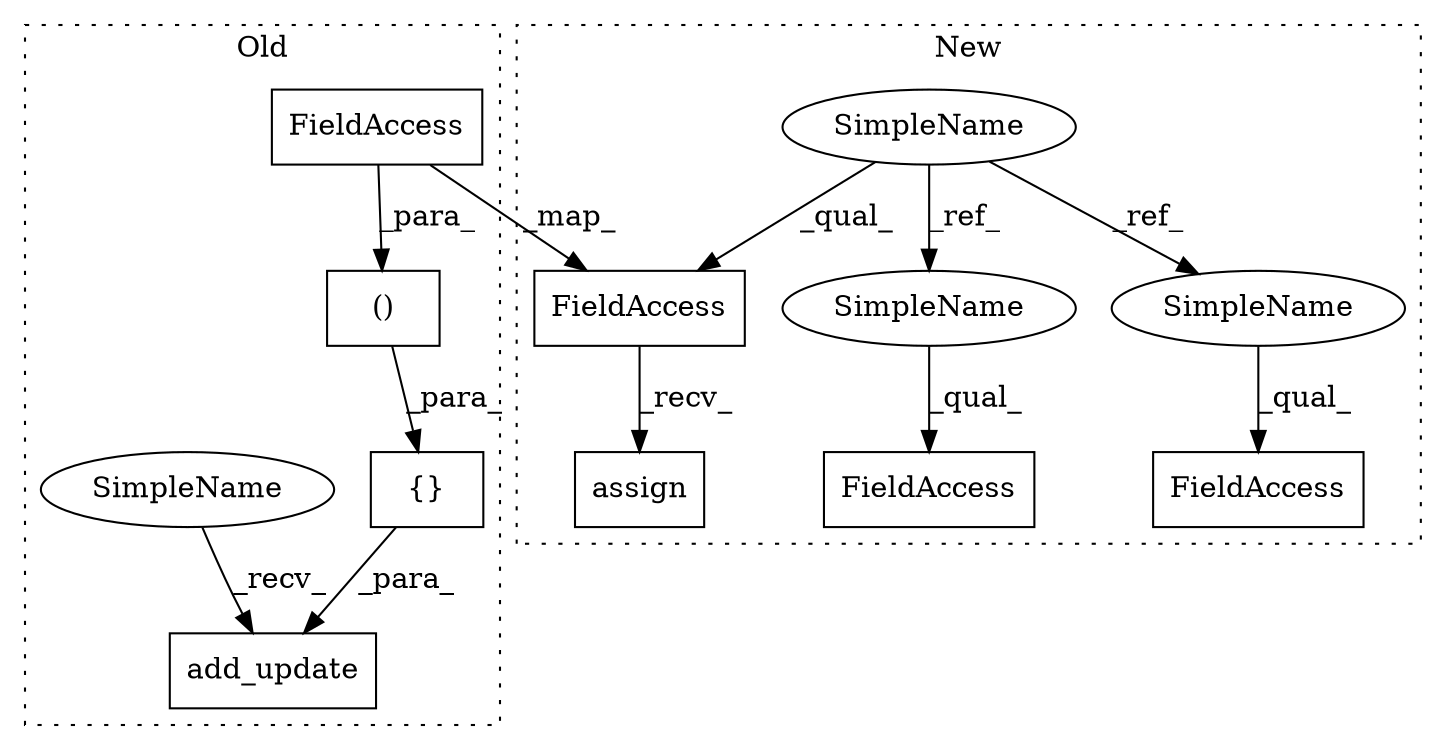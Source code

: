 digraph G {
subgraph cluster0 {
1 [label="add_update" a="32" s="2617,2685" l="11,1" shape="box"];
3 [label="()" a="106" s="2643" l="40" shape="box"];
4 [label="{}" a="4" s="2637,2683" l="6,2" shape="box"];
6 [label="FieldAccess" a="22" s="2643" l="17" shape="box"];
12 [label="SimpleName" a="42" s="2612" l="4" shape="ellipse"];
label = "Old";
style="dotted";
}
subgraph cluster1 {
2 [label="assign" a="32" s="2567,2584" l="7,1" shape="box"];
5 [label="FieldAccess" a="22" s="2549" l="17" shape="box"];
7 [label="SimpleName" a="42" s="1902" l="4" shape="ellipse"];
8 [label="FieldAccess" a="22" s="2717" l="12" shape="box"];
9 [label="FieldAccess" a="22" s="2807" l="12" shape="box"];
10 [label="SimpleName" a="42" s="2717" l="4" shape="ellipse"];
11 [label="SimpleName" a="42" s="2807" l="4" shape="ellipse"];
label = "New";
style="dotted";
}
3 -> 4 [label="_para_"];
4 -> 1 [label="_para_"];
5 -> 2 [label="_recv_"];
6 -> 3 [label="_para_"];
6 -> 5 [label="_map_"];
7 -> 5 [label="_qual_"];
7 -> 11 [label="_ref_"];
7 -> 10 [label="_ref_"];
10 -> 8 [label="_qual_"];
11 -> 9 [label="_qual_"];
12 -> 1 [label="_recv_"];
}